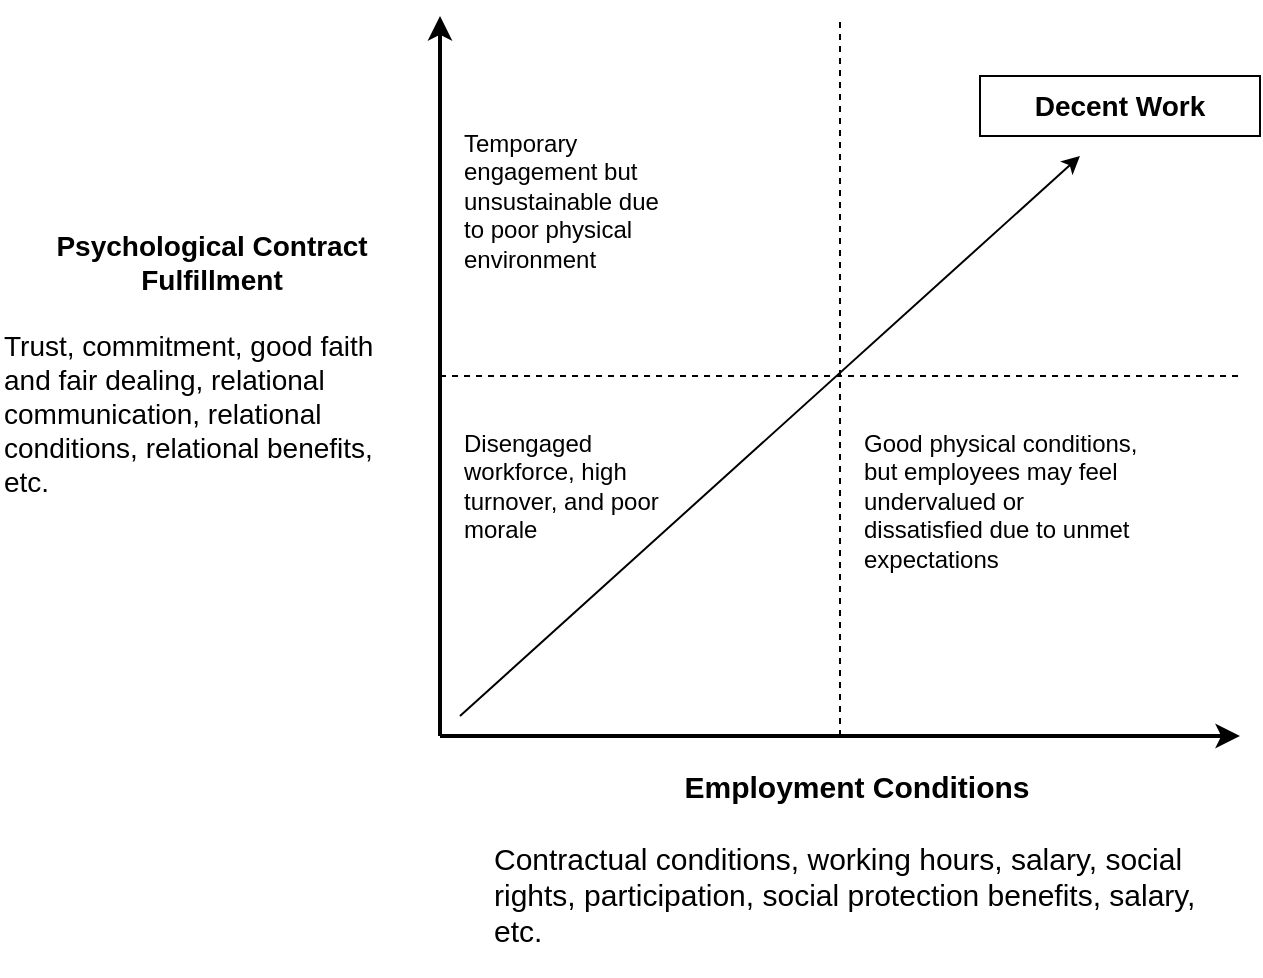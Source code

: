 <mxfile version="26.0.3">
  <diagram name="Page-1" id="H30Rj954QIeNs6dlbbdD">
    <mxGraphModel dx="954" dy="592" grid="0" gridSize="10" guides="1" tooltips="1" connect="1" arrows="1" fold="1" page="1" pageScale="1" pageWidth="850" pageHeight="1100" math="0" shadow="0">
      <root>
        <mxCell id="0" />
        <mxCell id="1" parent="0" />
        <mxCell id="h5iiOVJGUDUT-t28iprJ-1" value="" style="endArrow=classic;html=1;rounded=0;strokeWidth=2;" edge="1" parent="1">
          <mxGeometry width="50" height="50" relative="1" as="geometry">
            <mxPoint x="400" y="400" as="sourcePoint" />
            <mxPoint x="400" y="40" as="targetPoint" />
          </mxGeometry>
        </mxCell>
        <mxCell id="h5iiOVJGUDUT-t28iprJ-2" value="" style="endArrow=classic;html=1;rounded=0;strokeWidth=2;" edge="1" parent="1">
          <mxGeometry width="50" height="50" relative="1" as="geometry">
            <mxPoint x="400" y="400" as="sourcePoint" />
            <mxPoint x="800" y="400" as="targetPoint" />
          </mxGeometry>
        </mxCell>
        <mxCell id="h5iiOVJGUDUT-t28iprJ-3" value="" style="endArrow=none;dashed=1;html=1;rounded=0;" edge="1" parent="1">
          <mxGeometry width="50" height="50" relative="1" as="geometry">
            <mxPoint x="400" y="220" as="sourcePoint" />
            <mxPoint x="800" y="220" as="targetPoint" />
          </mxGeometry>
        </mxCell>
        <mxCell id="h5iiOVJGUDUT-t28iprJ-4" value="" style="endArrow=none;dashed=1;html=1;rounded=0;" edge="1" parent="1">
          <mxGeometry width="50" height="50" relative="1" as="geometry">
            <mxPoint x="600" y="400" as="sourcePoint" />
            <mxPoint x="600" y="40" as="targetPoint" />
          </mxGeometry>
        </mxCell>
        <mxCell id="h5iiOVJGUDUT-t28iprJ-5" value="&lt;div style=&quot;text-align: center;&quot;&gt;&lt;b style=&quot;background-color: transparent; color: light-dark(rgb(0, 0, 0), rgb(255, 255, 255));&quot;&gt;&lt;font style=&quot;font-size: 15px;&quot;&gt;Employment Conditions&lt;/font&gt;&lt;/b&gt;&lt;/div&gt;&lt;div style=&quot;text-align: center;&quot;&gt;&lt;b style=&quot;background-color: transparent; color: light-dark(rgb(0, 0, 0), rgb(255, 255, 255));&quot;&gt;&lt;font style=&quot;font-size: 15px;&quot;&gt;&lt;br&gt;&lt;/font&gt;&lt;/b&gt;&lt;/div&gt;&lt;div&gt;&lt;font style=&quot;font-size: 15px;&quot;&gt;Contractual conditions, working hours, salary, social rights, participation, social protection benefits, salary, etc.&lt;/font&gt;&lt;/div&gt;" style="text;whiteSpace=wrap;html=1;" vertex="1" parent="1">
          <mxGeometry x="425" y="410" width="365" height="110" as="geometry" />
        </mxCell>
        <mxCell id="h5iiOVJGUDUT-t28iprJ-7" value="&lt;div style=&quot;text-align: center;&quot;&gt;&lt;span style=&quot;font-size: 14px; background-color: transparent; color: light-dark(rgb(0, 0, 0), rgb(255, 255, 255));&quot;&gt;&lt;b&gt;Psychological Contract Fulfillment&lt;/b&gt;&lt;/span&gt;&lt;/div&gt;&lt;div&gt;&lt;font style=&quot;font-size: 14px;&quot;&gt;&lt;br&gt;&lt;/font&gt;&lt;/div&gt;&lt;div&gt;&lt;font style=&quot;font-size: 14px;&quot;&gt;Trust, commitment, good faith and fair dealing, relational communication, relational conditions, relational benefits, etc.&lt;/font&gt;&lt;/div&gt;" style="text;whiteSpace=wrap;html=1;" vertex="1" parent="1">
          <mxGeometry x="180" y="140" width="210" height="150" as="geometry" />
        </mxCell>
        <mxCell id="h5iiOVJGUDUT-t28iprJ-8" value="" style="endArrow=classic;html=1;rounded=0;" edge="1" parent="1">
          <mxGeometry width="50" height="50" relative="1" as="geometry">
            <mxPoint x="410" y="390" as="sourcePoint" />
            <mxPoint x="720" y="110" as="targetPoint" />
          </mxGeometry>
        </mxCell>
        <mxCell id="h5iiOVJGUDUT-t28iprJ-9" value="&lt;font style=&quot;font-size: 14px;&quot;&gt;&lt;b&gt;Decent Work&lt;/b&gt;&lt;/font&gt;" style="rounded=0;whiteSpace=wrap;html=1;" vertex="1" parent="1">
          <mxGeometry x="670" y="70" width="140" height="30" as="geometry" />
        </mxCell>
        <mxCell id="h5iiOVJGUDUT-t28iprJ-10" value="Disengaged workforce, high turnover, and poor morale" style="text;whiteSpace=wrap;html=1;" vertex="1" parent="1">
          <mxGeometry x="410" y="240" width="120" height="40" as="geometry" />
        </mxCell>
        <mxCell id="h5iiOVJGUDUT-t28iprJ-11" value="Good physical conditions, but employees may feel undervalued or dissatisfied due to unmet expectations" style="text;whiteSpace=wrap;html=1;" vertex="1" parent="1">
          <mxGeometry x="610" y="240" width="140" height="50" as="geometry" />
        </mxCell>
        <mxCell id="h5iiOVJGUDUT-t28iprJ-12" value="Temporary engagement but unsustainable due to poor physical environment" style="text;whiteSpace=wrap;html=1;" vertex="1" parent="1">
          <mxGeometry x="410" y="90" width="110" height="40" as="geometry" />
        </mxCell>
      </root>
    </mxGraphModel>
  </diagram>
</mxfile>

